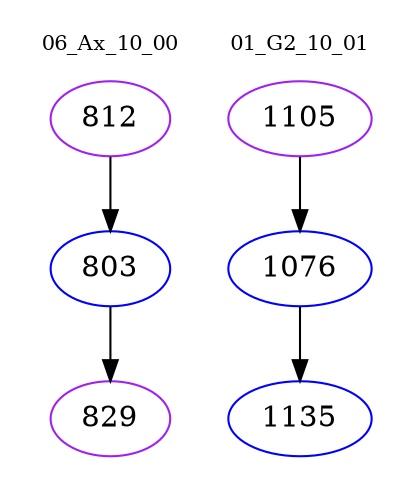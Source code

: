 digraph{
subgraph cluster_0 {
color = white
label = "06_Ax_10_00";
fontsize=10;
T0_812 [label="812", color="purple"]
T0_812 -> T0_803 [color="black"]
T0_803 [label="803", color="blue"]
T0_803 -> T0_829 [color="black"]
T0_829 [label="829", color="purple"]
}
subgraph cluster_1 {
color = white
label = "01_G2_10_01";
fontsize=10;
T1_1105 [label="1105", color="purple"]
T1_1105 -> T1_1076 [color="black"]
T1_1076 [label="1076", color="blue"]
T1_1076 -> T1_1135 [color="black"]
T1_1135 [label="1135", color="blue"]
}
}
